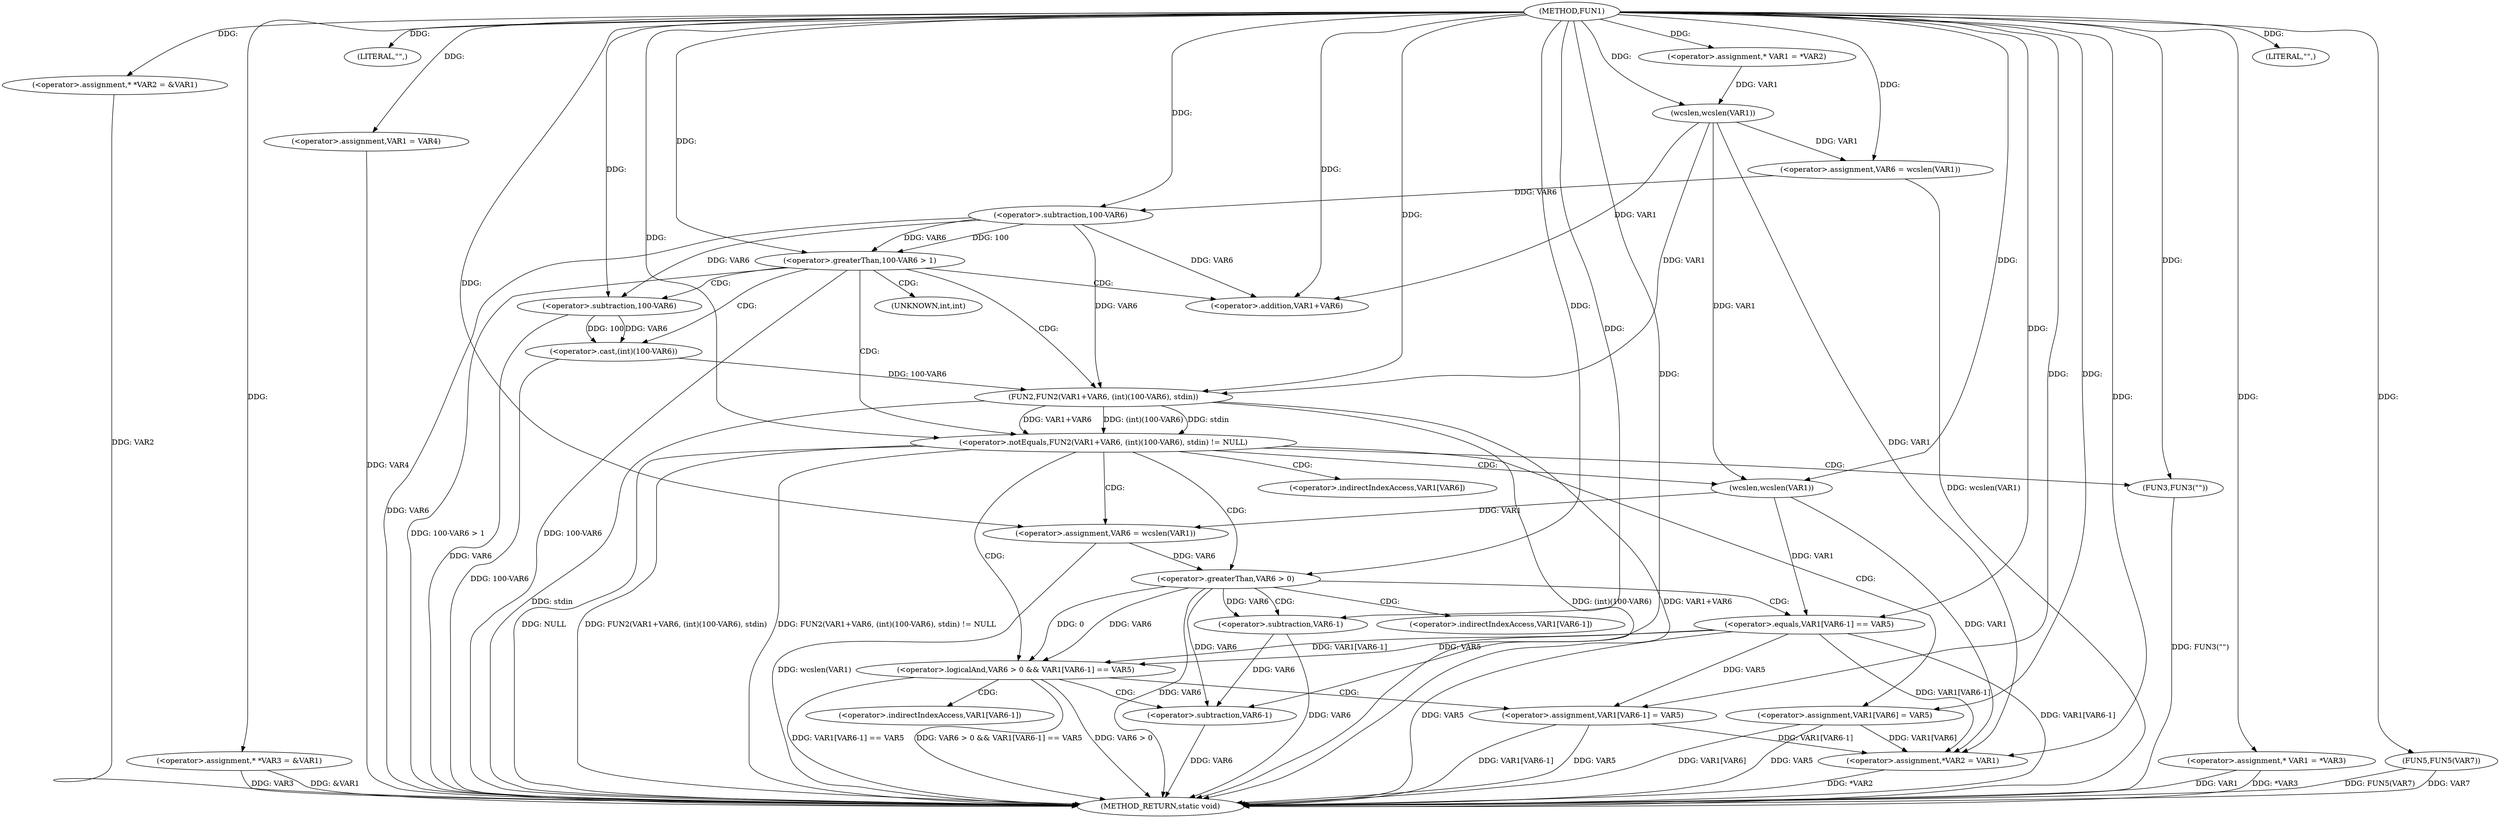 digraph FUN1 {  
"1000100" [label = "(METHOD,FUN1)" ]
"1000197" [label = "(METHOD_RETURN,static void)" ]
"1000104" [label = "(<operator>.assignment,* *VAR2 = &VAR1)" ]
"1000109" [label = "(<operator>.assignment,* *VAR3 = &VAR1)" ]
"1000113" [label = "(LITERAL,\"\",)" ]
"1000114" [label = "(<operator>.assignment,VAR1 = VAR4)" ]
"1000119" [label = "(<operator>.assignment,* VAR1 = *VAR2)" ]
"1000125" [label = "(<operator>.assignment,VAR6 = wcslen(VAR1))" ]
"1000127" [label = "(wcslen,wcslen(VAR1))" ]
"1000130" [label = "(<operator>.greaterThan,100-VAR6 > 1)" ]
"1000131" [label = "(<operator>.subtraction,100-VAR6)" ]
"1000137" [label = "(<operator>.notEquals,FUN2(VAR1+VAR6, (int)(100-VAR6), stdin) != NULL)" ]
"1000138" [label = "(FUN2,FUN2(VAR1+VAR6, (int)(100-VAR6), stdin))" ]
"1000139" [label = "(<operator>.addition,VAR1+VAR6)" ]
"1000142" [label = "(<operator>.cast,(int)(100-VAR6))" ]
"1000144" [label = "(<operator>.subtraction,100-VAR6)" ]
"1000150" [label = "(<operator>.assignment,VAR6 = wcslen(VAR1))" ]
"1000152" [label = "(wcslen,wcslen(VAR1))" ]
"1000155" [label = "(<operator>.logicalAnd,VAR6 > 0 && VAR1[VAR6-1] == VAR5)" ]
"1000156" [label = "(<operator>.greaterThan,VAR6 > 0)" ]
"1000159" [label = "(<operator>.equals,VAR1[VAR6-1] == VAR5)" ]
"1000162" [label = "(<operator>.subtraction,VAR6-1)" ]
"1000167" [label = "(<operator>.assignment,VAR1[VAR6-1] = VAR5)" ]
"1000170" [label = "(<operator>.subtraction,VAR6-1)" ]
"1000176" [label = "(FUN3,FUN3(\"\"))" ]
"1000178" [label = "(<operator>.assignment,VAR1[VAR6] = VAR5)" ]
"1000183" [label = "(<operator>.assignment,*VAR2 = VAR1)" ]
"1000189" [label = "(<operator>.assignment,* VAR1 = *VAR3)" ]
"1000194" [label = "(LITERAL,\"\",)" ]
"1000195" [label = "(FUN5,FUN5(VAR7))" ]
"1000143" [label = "(UNKNOWN,int,int)" ]
"1000160" [label = "(<operator>.indirectIndexAccess,VAR1[VAR6-1])" ]
"1000168" [label = "(<operator>.indirectIndexAccess,VAR1[VAR6-1])" ]
"1000179" [label = "(<operator>.indirectIndexAccess,VAR1[VAR6])" ]
  "1000138" -> "1000197"  [ label = "DDG: (int)(100-VAR6)"] 
  "1000189" -> "1000197"  [ label = "DDG: VAR1"] 
  "1000156" -> "1000197"  [ label = "DDG: VAR6"] 
  "1000104" -> "1000197"  [ label = "DDG: VAR2"] 
  "1000138" -> "1000197"  [ label = "DDG: VAR1+VAR6"] 
  "1000189" -> "1000197"  [ label = "DDG: *VAR3"] 
  "1000125" -> "1000197"  [ label = "DDG: wcslen(VAR1)"] 
  "1000131" -> "1000197"  [ label = "DDG: VAR6"] 
  "1000170" -> "1000197"  [ label = "DDG: VAR6"] 
  "1000178" -> "1000197"  [ label = "DDG: VAR5"] 
  "1000155" -> "1000197"  [ label = "DDG: VAR1[VAR6-1] == VAR5"] 
  "1000167" -> "1000197"  [ label = "DDG: VAR1[VAR6-1]"] 
  "1000130" -> "1000197"  [ label = "DDG: 100-VAR6 > 1"] 
  "1000178" -> "1000197"  [ label = "DDG: VAR1[VAR6]"] 
  "1000159" -> "1000197"  [ label = "DDG: VAR1[VAR6-1]"] 
  "1000195" -> "1000197"  [ label = "DDG: FUN5(VAR7)"] 
  "1000183" -> "1000197"  [ label = "DDG: *VAR2"] 
  "1000150" -> "1000197"  [ label = "DDG: wcslen(VAR1)"] 
  "1000155" -> "1000197"  [ label = "DDG: VAR6 > 0 && VAR1[VAR6-1] == VAR5"] 
  "1000142" -> "1000197"  [ label = "DDG: 100-VAR6"] 
  "1000137" -> "1000197"  [ label = "DDG: NULL"] 
  "1000176" -> "1000197"  [ label = "DDG: FUN3(\"\")"] 
  "1000109" -> "1000197"  [ label = "DDG: VAR3"] 
  "1000167" -> "1000197"  [ label = "DDG: VAR5"] 
  "1000155" -> "1000197"  [ label = "DDG: VAR6 > 0"] 
  "1000137" -> "1000197"  [ label = "DDG: FUN2(VAR1+VAR6, (int)(100-VAR6), stdin)"] 
  "1000162" -> "1000197"  [ label = "DDG: VAR6"] 
  "1000195" -> "1000197"  [ label = "DDG: VAR7"] 
  "1000144" -> "1000197"  [ label = "DDG: VAR6"] 
  "1000138" -> "1000197"  [ label = "DDG: stdin"] 
  "1000109" -> "1000197"  [ label = "DDG: &VAR1"] 
  "1000114" -> "1000197"  [ label = "DDG: VAR4"] 
  "1000137" -> "1000197"  [ label = "DDG: FUN2(VAR1+VAR6, (int)(100-VAR6), stdin) != NULL"] 
  "1000130" -> "1000197"  [ label = "DDG: 100-VAR6"] 
  "1000159" -> "1000197"  [ label = "DDG: VAR5"] 
  "1000100" -> "1000104"  [ label = "DDG: "] 
  "1000100" -> "1000109"  [ label = "DDG: "] 
  "1000100" -> "1000113"  [ label = "DDG: "] 
  "1000100" -> "1000114"  [ label = "DDG: "] 
  "1000100" -> "1000119"  [ label = "DDG: "] 
  "1000127" -> "1000125"  [ label = "DDG: VAR1"] 
  "1000100" -> "1000125"  [ label = "DDG: "] 
  "1000119" -> "1000127"  [ label = "DDG: VAR1"] 
  "1000100" -> "1000127"  [ label = "DDG: "] 
  "1000131" -> "1000130"  [ label = "DDG: 100"] 
  "1000131" -> "1000130"  [ label = "DDG: VAR6"] 
  "1000100" -> "1000131"  [ label = "DDG: "] 
  "1000125" -> "1000131"  [ label = "DDG: VAR6"] 
  "1000100" -> "1000130"  [ label = "DDG: "] 
  "1000138" -> "1000137"  [ label = "DDG: VAR1+VAR6"] 
  "1000138" -> "1000137"  [ label = "DDG: (int)(100-VAR6)"] 
  "1000138" -> "1000137"  [ label = "DDG: stdin"] 
  "1000127" -> "1000138"  [ label = "DDG: VAR1"] 
  "1000100" -> "1000138"  [ label = "DDG: "] 
  "1000131" -> "1000138"  [ label = "DDG: VAR6"] 
  "1000127" -> "1000139"  [ label = "DDG: VAR1"] 
  "1000100" -> "1000139"  [ label = "DDG: "] 
  "1000131" -> "1000139"  [ label = "DDG: VAR6"] 
  "1000142" -> "1000138"  [ label = "DDG: 100-VAR6"] 
  "1000144" -> "1000142"  [ label = "DDG: 100"] 
  "1000144" -> "1000142"  [ label = "DDG: VAR6"] 
  "1000100" -> "1000144"  [ label = "DDG: "] 
  "1000131" -> "1000144"  [ label = "DDG: VAR6"] 
  "1000100" -> "1000137"  [ label = "DDG: "] 
  "1000152" -> "1000150"  [ label = "DDG: VAR1"] 
  "1000100" -> "1000150"  [ label = "DDG: "] 
  "1000100" -> "1000152"  [ label = "DDG: "] 
  "1000127" -> "1000152"  [ label = "DDG: VAR1"] 
  "1000156" -> "1000155"  [ label = "DDG: VAR6"] 
  "1000156" -> "1000155"  [ label = "DDG: 0"] 
  "1000150" -> "1000156"  [ label = "DDG: VAR6"] 
  "1000100" -> "1000156"  [ label = "DDG: "] 
  "1000159" -> "1000155"  [ label = "DDG: VAR1[VAR6-1]"] 
  "1000159" -> "1000155"  [ label = "DDG: VAR5"] 
  "1000152" -> "1000159"  [ label = "DDG: VAR1"] 
  "1000156" -> "1000162"  [ label = "DDG: VAR6"] 
  "1000100" -> "1000162"  [ label = "DDG: "] 
  "1000100" -> "1000159"  [ label = "DDG: "] 
  "1000159" -> "1000167"  [ label = "DDG: VAR5"] 
  "1000100" -> "1000167"  [ label = "DDG: "] 
  "1000156" -> "1000170"  [ label = "DDG: VAR6"] 
  "1000162" -> "1000170"  [ label = "DDG: VAR6"] 
  "1000100" -> "1000170"  [ label = "DDG: "] 
  "1000100" -> "1000176"  [ label = "DDG: "] 
  "1000100" -> "1000178"  [ label = "DDG: "] 
  "1000167" -> "1000183"  [ label = "DDG: VAR1[VAR6-1]"] 
  "1000178" -> "1000183"  [ label = "DDG: VAR1[VAR6]"] 
  "1000159" -> "1000183"  [ label = "DDG: VAR1[VAR6-1]"] 
  "1000152" -> "1000183"  [ label = "DDG: VAR1"] 
  "1000127" -> "1000183"  [ label = "DDG: VAR1"] 
  "1000100" -> "1000183"  [ label = "DDG: "] 
  "1000100" -> "1000189"  [ label = "DDG: "] 
  "1000100" -> "1000194"  [ label = "DDG: "] 
  "1000100" -> "1000195"  [ label = "DDG: "] 
  "1000130" -> "1000143"  [ label = "CDG: "] 
  "1000130" -> "1000142"  [ label = "CDG: "] 
  "1000130" -> "1000137"  [ label = "CDG: "] 
  "1000130" -> "1000139"  [ label = "CDG: "] 
  "1000130" -> "1000144"  [ label = "CDG: "] 
  "1000130" -> "1000138"  [ label = "CDG: "] 
  "1000137" -> "1000178"  [ label = "CDG: "] 
  "1000137" -> "1000155"  [ label = "CDG: "] 
  "1000137" -> "1000156"  [ label = "CDG: "] 
  "1000137" -> "1000179"  [ label = "CDG: "] 
  "1000137" -> "1000152"  [ label = "CDG: "] 
  "1000137" -> "1000150"  [ label = "CDG: "] 
  "1000137" -> "1000176"  [ label = "CDG: "] 
  "1000155" -> "1000168"  [ label = "CDG: "] 
  "1000155" -> "1000167"  [ label = "CDG: "] 
  "1000155" -> "1000170"  [ label = "CDG: "] 
  "1000156" -> "1000159"  [ label = "CDG: "] 
  "1000156" -> "1000160"  [ label = "CDG: "] 
  "1000156" -> "1000162"  [ label = "CDG: "] 
}
